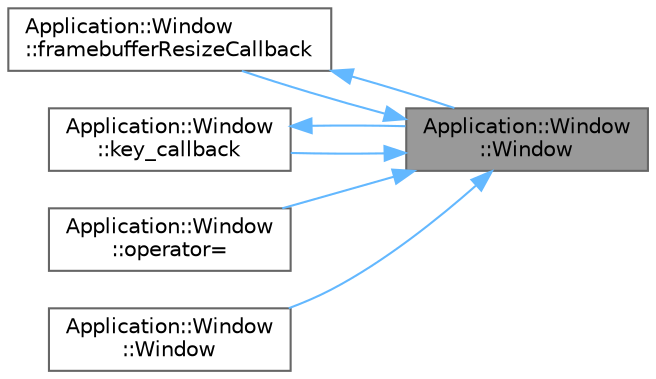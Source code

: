 digraph "Application::Window::Window"
{
 // LATEX_PDF_SIZE
  bgcolor="transparent";
  edge [fontname=Helvetica,fontsize=10,labelfontname=Helvetica,labelfontsize=10];
  node [fontname=Helvetica,fontsize=10,shape=box,height=0.2,width=0.4];
  rankdir="RL";
  Node1 [id="Node000001",label="Application::Window\l::Window",height=0.2,width=0.4,color="gray40", fillcolor="grey60", style="filled", fontcolor="black",tooltip=" "];
  Node1 -> Node2 [id="edge1_Node000001_Node000002",dir="back",color="steelblue1",style="solid",tooltip=" "];
  Node2 [id="Node000002",label="Application::Window\l::framebufferResizeCallback",height=0.2,width=0.4,color="grey40", fillcolor="white", style="filled",URL="$class_application_1_1_window.html#ad2dfa5a5442c970b1007465b352c7edb",tooltip=" "];
  Node2 -> Node1 [id="edge2_Node000002_Node000001",dir="back",color="steelblue1",style="solid",tooltip=" "];
  Node1 -> Node3 [id="edge3_Node000001_Node000003",dir="back",color="steelblue1",style="solid",tooltip=" "];
  Node3 [id="Node000003",label="Application::Window\l::key_callback",height=0.2,width=0.4,color="grey40", fillcolor="white", style="filled",URL="$class_application_1_1_window.html#a3ae703776f61c7fa8c84b179bc481669",tooltip=" "];
  Node3 -> Node1 [id="edge4_Node000003_Node000001",dir="back",color="steelblue1",style="solid",tooltip=" "];
  Node1 -> Node4 [id="edge5_Node000001_Node000004",dir="back",color="steelblue1",style="solid",tooltip=" "];
  Node4 [id="Node000004",label="Application::Window\l::operator=",height=0.2,width=0.4,color="grey40", fillcolor="white", style="filled",URL="$class_application_1_1_window.html#a128d2d242fa2ea89f66d2043fccda326",tooltip=" "];
  Node1 -> Node5 [id="edge6_Node000001_Node000005",dir="back",color="steelblue1",style="solid",tooltip=" "];
  Node5 [id="Node000005",label="Application::Window\l::Window",height=0.2,width=0.4,color="grey40", fillcolor="white", style="filled",URL="$class_application_1_1_window.html#a6aefa5113c98d81a9c28848d42d0d7d3",tooltip=" "];
}
